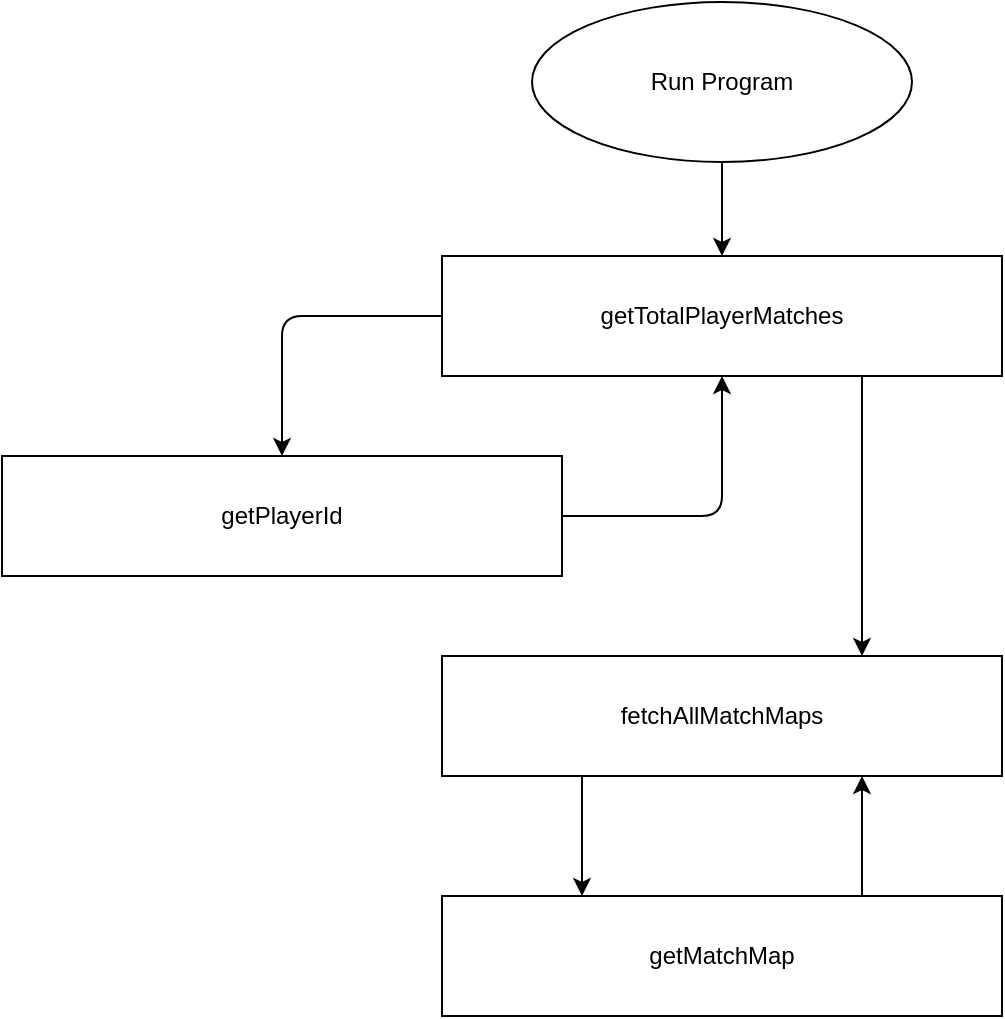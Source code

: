 <mxfile>
    <diagram id="LywoAiMn1YSItLTNIwxb" name="Page-1">
        <mxGraphModel dx="762" dy="621" grid="1" gridSize="10" guides="1" tooltips="1" connect="1" arrows="1" fold="1" page="1" pageScale="1" pageWidth="827" pageHeight="1169" math="0" shadow="0">
            <root>
                <mxCell id="0"/>
                <mxCell id="1" parent="0"/>
                <mxCell id="12" style="edgeStyle=none;html=1;exitX=0.25;exitY=1;exitDx=0;exitDy=0;entryX=0.25;entryY=0;entryDx=0;entryDy=0;" parent="1" source="3" target="10" edge="1">
                    <mxGeometry relative="1" as="geometry"/>
                </mxCell>
                <mxCell id="3" value="fetchAllMatchMaps" style="rounded=0;whiteSpace=wrap;html=1;" parent="1" vertex="1">
                    <mxGeometry x="240" y="397" width="280" height="60" as="geometry"/>
                </mxCell>
                <mxCell id="9" style="edgeStyle=none;html=1;exitX=0.75;exitY=1;exitDx=0;exitDy=0;entryX=0.75;entryY=0;entryDx=0;entryDy=0;" parent="1" source="4" target="3" edge="1">
                    <mxGeometry relative="1" as="geometry"/>
                </mxCell>
                <mxCell id="4" value="getTotalPlayerMatches" style="rounded=0;whiteSpace=wrap;html=1;" parent="1" vertex="1">
                    <mxGeometry x="240" y="197" width="280" height="60" as="geometry"/>
                </mxCell>
                <mxCell id="5" value="getPlayerId" style="rounded=0;whiteSpace=wrap;html=1;" parent="1" vertex="1">
                    <mxGeometry x="20" y="297" width="280" height="60" as="geometry"/>
                </mxCell>
                <mxCell id="6" value="" style="endArrow=classic;html=1;entryX=0.5;entryY=0;entryDx=0;entryDy=0;" parent="1" source="14" target="4" edge="1">
                    <mxGeometry width="50" height="50" relative="1" as="geometry">
                        <mxPoint x="380" y="157" as="sourcePoint"/>
                        <mxPoint x="380" y="287" as="targetPoint"/>
                    </mxGeometry>
                </mxCell>
                <mxCell id="7" value="" style="endArrow=classic;html=1;entryX=0.5;entryY=0;entryDx=0;entryDy=0;exitX=0;exitY=0.5;exitDx=0;exitDy=0;" parent="1" source="4" target="5" edge="1">
                    <mxGeometry width="50" height="50" relative="1" as="geometry">
                        <mxPoint x="380" y="257" as="sourcePoint"/>
                        <mxPoint x="430" y="207" as="targetPoint"/>
                        <Array as="points">
                            <mxPoint x="160" y="227"/>
                        </Array>
                    </mxGeometry>
                </mxCell>
                <mxCell id="8" value="" style="endArrow=classic;html=1;exitX=1;exitY=0.5;exitDx=0;exitDy=0;entryX=0.5;entryY=1;entryDx=0;entryDy=0;" parent="1" source="5" target="4" edge="1">
                    <mxGeometry width="50" height="50" relative="1" as="geometry">
                        <mxPoint x="520" y="297" as="sourcePoint"/>
                        <mxPoint x="570" y="247" as="targetPoint"/>
                        <Array as="points">
                            <mxPoint x="380" y="327"/>
                        </Array>
                    </mxGeometry>
                </mxCell>
                <mxCell id="13" style="edgeStyle=none;html=1;exitX=0.75;exitY=0;exitDx=0;exitDy=0;entryX=0.75;entryY=1;entryDx=0;entryDy=0;" parent="1" source="10" target="3" edge="1">
                    <mxGeometry relative="1" as="geometry"/>
                </mxCell>
                <mxCell id="10" value="getMatchMap" style="rounded=0;whiteSpace=wrap;html=1;" parent="1" vertex="1">
                    <mxGeometry x="240" y="517" width="280" height="60" as="geometry"/>
                </mxCell>
                <mxCell id="14" value="Run Program" style="ellipse;whiteSpace=wrap;html=1;" parent="1" vertex="1">
                    <mxGeometry x="285" y="70" width="190" height="80" as="geometry"/>
                </mxCell>
            </root>
        </mxGraphModel>
    </diagram>
</mxfile>